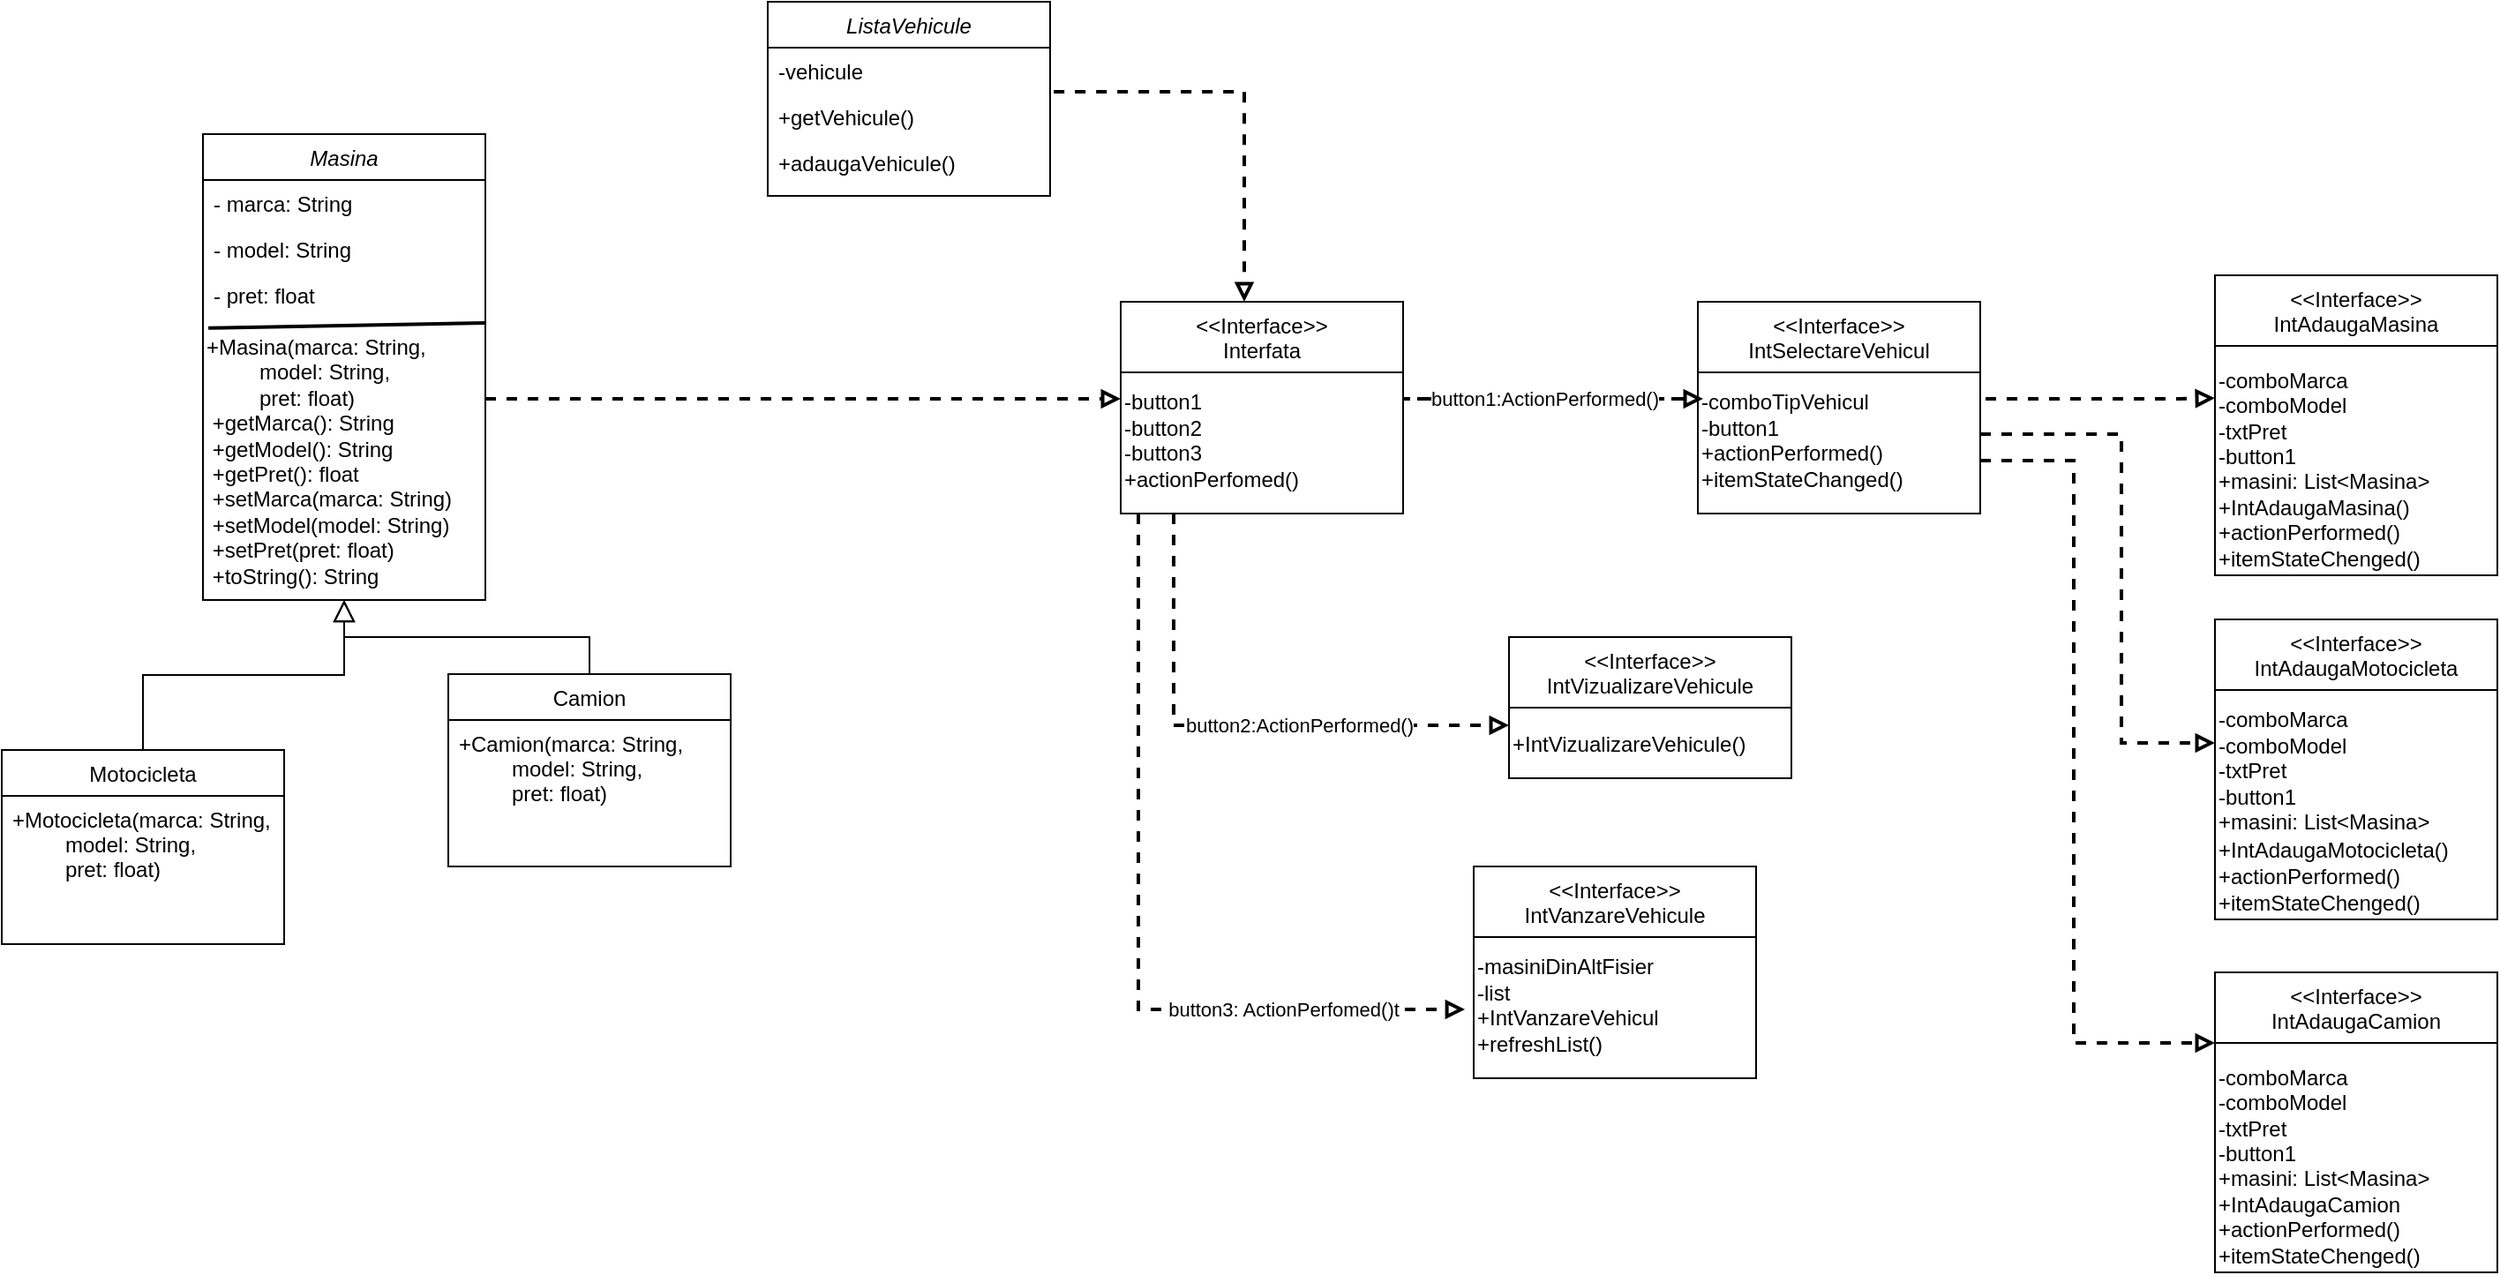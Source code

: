 <mxfile version="22.0.8" type="device">
  <diagram id="C5RBs43oDa-KdzZeNtuy" name="Page-1">
    <mxGraphModel dx="2046" dy="1158" grid="0" gridSize="10" guides="1" tooltips="1" connect="1" arrows="1" fold="1" page="0" pageScale="1" pageWidth="827" pageHeight="1169" background="#FFFFFF" math="0" shadow="0">
      <root>
        <mxCell id="WIyWlLk6GJQsqaUBKTNV-0" />
        <mxCell id="WIyWlLk6GJQsqaUBKTNV-1" parent="WIyWlLk6GJQsqaUBKTNV-0" />
        <mxCell id="zkfFHV4jXpPFQw0GAbJ--0" value="Masina" style="swimlane;fontStyle=2;align=center;verticalAlign=top;childLayout=stackLayout;horizontal=1;startSize=26;horizontalStack=0;resizeParent=1;resizeLast=0;collapsible=1;marginBottom=0;rounded=0;shadow=0;strokeWidth=1;" parent="WIyWlLk6GJQsqaUBKTNV-1" vertex="1">
          <mxGeometry x="-20" y="25" width="160" height="264" as="geometry">
            <mxRectangle x="230" y="140" width="160" height="26" as="alternateBounds" />
          </mxGeometry>
        </mxCell>
        <mxCell id="zkfFHV4jXpPFQw0GAbJ--1" value="- marca: String" style="text;align=left;verticalAlign=top;spacingLeft=4;spacingRight=4;overflow=hidden;rotatable=0;points=[[0,0.5],[1,0.5]];portConstraint=eastwest;rounded=0;" parent="zkfFHV4jXpPFQw0GAbJ--0" vertex="1">
          <mxGeometry y="26" width="160" height="26" as="geometry" />
        </mxCell>
        <mxCell id="zkfFHV4jXpPFQw0GAbJ--2" value="- model: String" style="text;align=left;verticalAlign=top;spacingLeft=4;spacingRight=4;overflow=hidden;rotatable=0;points=[[0,0.5],[1,0.5]];portConstraint=eastwest;rounded=0;shadow=0;html=0;" parent="zkfFHV4jXpPFQw0GAbJ--0" vertex="1">
          <mxGeometry y="52" width="160" height="26" as="geometry" />
        </mxCell>
        <mxCell id="zkfFHV4jXpPFQw0GAbJ--3" value="- pret: float&#xa;&#xa;" style="text;align=left;verticalAlign=top;spacingLeft=4;spacingRight=4;overflow=hidden;rotatable=0;points=[[0,0.5],[1,0.5]];portConstraint=eastwest;rounded=0;shadow=0;html=0;" parent="zkfFHV4jXpPFQw0GAbJ--0" vertex="1">
          <mxGeometry y="78" width="160" height="26" as="geometry" />
        </mxCell>
        <mxCell id="p0Eodr-WsF7OPnFoHeK8-50" value="" style="endArrow=none;shadow=0;strokeWidth=2;rounded=0;endFill=0;edgeStyle=elbowEdgeStyle;elbow=horizontal;exitX=0.019;exitY=0.038;exitDx=0;exitDy=0;exitPerimeter=0;entryX=1;entryY=0.019;entryDx=0;entryDy=0;entryPerimeter=0;" edge="1" parent="zkfFHV4jXpPFQw0GAbJ--0" source="p0Eodr-WsF7OPnFoHeK8-49" target="p0Eodr-WsF7OPnFoHeK8-49">
          <mxGeometry x="0.5" y="41" relative="1" as="geometry">
            <mxPoint x="-6" y="112" as="sourcePoint" />
            <mxPoint x="198.5" y="116" as="targetPoint" />
            <mxPoint x="-40" y="32" as="offset" />
            <Array as="points" />
          </mxGeometry>
        </mxCell>
        <mxCell id="p0Eodr-WsF7OPnFoHeK8-49" value="&lt;div&gt;+Masina(marca: String,&amp;nbsp;&lt;/div&gt;&lt;div&gt;&amp;nbsp; &amp;nbsp; &amp;nbsp; &amp;nbsp; &amp;nbsp;model: String,&amp;nbsp;&lt;/div&gt;&lt;div&gt;&amp;nbsp; &amp;nbsp; &amp;nbsp; &amp;nbsp; &amp;nbsp;pret: float)&amp;nbsp; &amp;nbsp;&lt;/div&gt;&lt;div&gt;&amp;nbsp;+getMarca(): String&amp;nbsp; &amp;nbsp;&amp;nbsp;&lt;/div&gt;&lt;div&gt;&amp;nbsp;+getModel(): String&amp;nbsp; &amp;nbsp;&amp;nbsp;&lt;/div&gt;&lt;div&gt;&amp;nbsp;+getPret(): float&amp;nbsp; &amp;nbsp; &amp;nbsp;&amp;nbsp;&lt;/div&gt;&lt;div&gt;&amp;nbsp;+setMarca(marca: String)&lt;/div&gt;&lt;div&gt;&amp;nbsp;+setModel(model: String)&lt;/div&gt;&lt;div&gt;&amp;nbsp;+setPret(pret: float)&amp;nbsp;&amp;nbsp;&lt;/div&gt;&lt;div&gt;&amp;nbsp;+toString(): String&lt;/div&gt;" style="text;html=1;align=left;verticalAlign=bottom;resizable=0;points=[];autosize=1;strokeColor=none;fillColor=none;dashed=1;dashPattern=1 1;" vertex="1" parent="zkfFHV4jXpPFQw0GAbJ--0">
          <mxGeometry y="104" width="160" height="156" as="geometry" />
        </mxCell>
        <mxCell id="zkfFHV4jXpPFQw0GAbJ--6" value="Camion" style="swimlane;fontStyle=0;align=center;verticalAlign=top;childLayout=stackLayout;horizontal=1;startSize=26;horizontalStack=0;resizeParent=1;resizeLast=0;collapsible=1;marginBottom=0;rounded=0;shadow=0;strokeWidth=1;" parent="WIyWlLk6GJQsqaUBKTNV-1" vertex="1">
          <mxGeometry x="119" y="331" width="160" height="109" as="geometry">
            <mxRectangle x="130" y="380" width="160" height="26" as="alternateBounds" />
          </mxGeometry>
        </mxCell>
        <mxCell id="zkfFHV4jXpPFQw0GAbJ--7" value="+Camion(marca: String, &#xa;         model: String, &#xa;         pret: float) " style="text;align=left;verticalAlign=top;spacingLeft=4;spacingRight=4;overflow=hidden;rotatable=0;points=[[0,0.5],[1,0.5]];portConstraint=eastwest;rounded=0;" parent="zkfFHV4jXpPFQw0GAbJ--6" vertex="1">
          <mxGeometry y="26" width="160" height="83" as="geometry" />
        </mxCell>
        <mxCell id="zkfFHV4jXpPFQw0GAbJ--12" value="" style="endArrow=block;endSize=10;endFill=0;shadow=0;strokeWidth=1;rounded=0;edgeStyle=elbowEdgeStyle;elbow=vertical;" parent="WIyWlLk6GJQsqaUBKTNV-1" source="zkfFHV4jXpPFQw0GAbJ--6" target="zkfFHV4jXpPFQw0GAbJ--0" edge="1">
          <mxGeometry width="160" relative="1" as="geometry">
            <mxPoint x="200" y="203" as="sourcePoint" />
            <mxPoint x="200" y="203" as="targetPoint" />
          </mxGeometry>
        </mxCell>
        <mxCell id="zkfFHV4jXpPFQw0GAbJ--13" value="Motocicleta" style="swimlane;fontStyle=0;align=center;verticalAlign=top;childLayout=stackLayout;horizontal=1;startSize=26;horizontalStack=0;resizeParent=1;resizeLast=0;collapsible=1;marginBottom=0;rounded=0;shadow=0;strokeWidth=1;" parent="WIyWlLk6GJQsqaUBKTNV-1" vertex="1">
          <mxGeometry x="-134" y="374" width="160" height="110" as="geometry">
            <mxRectangle x="340" y="380" width="170" height="26" as="alternateBounds" />
          </mxGeometry>
        </mxCell>
        <mxCell id="zkfFHV4jXpPFQw0GAbJ--14" value="+Motocicleta(marca: String, &#xa;         model: String, &#xa;         pret: float) " style="text;align=left;verticalAlign=top;spacingLeft=4;spacingRight=4;overflow=hidden;rotatable=0;points=[[0,0.5],[1,0.5]];portConstraint=eastwest;rounded=0;" parent="zkfFHV4jXpPFQw0GAbJ--13" vertex="1">
          <mxGeometry y="26" width="160" height="84" as="geometry" />
        </mxCell>
        <mxCell id="zkfFHV4jXpPFQw0GAbJ--16" value="" style="endArrow=block;endSize=10;endFill=0;shadow=0;strokeWidth=1;rounded=0;edgeStyle=elbowEdgeStyle;elbow=vertical;" parent="WIyWlLk6GJQsqaUBKTNV-1" source="zkfFHV4jXpPFQw0GAbJ--13" target="zkfFHV4jXpPFQw0GAbJ--0" edge="1">
          <mxGeometry width="160" relative="1" as="geometry">
            <mxPoint x="210" y="373" as="sourcePoint" />
            <mxPoint x="310" y="271" as="targetPoint" />
          </mxGeometry>
        </mxCell>
        <mxCell id="zkfFHV4jXpPFQw0GAbJ--17" value="&lt;&lt;Interface&gt;&gt;&#xa;Interfata" style="swimlane;fontStyle=0;align=center;verticalAlign=top;childLayout=stackLayout;horizontal=1;startSize=40;horizontalStack=0;resizeParent=1;resizeLast=0;collapsible=1;marginBottom=0;rounded=0;shadow=0;strokeWidth=1;" parent="WIyWlLk6GJQsqaUBKTNV-1" vertex="1">
          <mxGeometry x="500" y="120" width="160" height="120" as="geometry">
            <mxRectangle x="550" y="140" width="160" height="26" as="alternateBounds" />
          </mxGeometry>
        </mxCell>
        <mxCell id="p0Eodr-WsF7OPnFoHeK8-2" value="-button1&lt;br&gt; -button2 &lt;br&gt;-button3&lt;br&gt;+actionPerfomed()" style="text;html=1;align=left;verticalAlign=bottom;resizable=0;points=[];autosize=1;strokeColor=none;fillColor=none;rounded=0;" vertex="1" parent="zkfFHV4jXpPFQw0GAbJ--17">
          <mxGeometry y="40" width="160" height="70" as="geometry" />
        </mxCell>
        <mxCell id="zkfFHV4jXpPFQw0GAbJ--26" value="" style="endArrow=block;shadow=0;strokeWidth=2;rounded=0;endFill=0;edgeStyle=elbowEdgeStyle;elbow=horizontal;dashed=1;" parent="WIyWlLk6GJQsqaUBKTNV-1" source="zkfFHV4jXpPFQw0GAbJ--0" target="zkfFHV4jXpPFQw0GAbJ--17" edge="1">
          <mxGeometry x="0.5" y="41" relative="1" as="geometry">
            <mxPoint x="380" y="192" as="sourcePoint" />
            <mxPoint x="540" y="192" as="targetPoint" />
            <mxPoint x="-40" y="32" as="offset" />
            <Array as="points">
              <mxPoint x="480" y="175" />
              <mxPoint x="470" y="175" />
            </Array>
          </mxGeometry>
        </mxCell>
        <mxCell id="p0Eodr-WsF7OPnFoHeK8-3" value="" style="endArrow=block;shadow=0;strokeWidth=2;rounded=0;endFill=0;edgeStyle=elbowEdgeStyle;elbow=horizontal;dashed=1;" edge="1" parent="WIyWlLk6GJQsqaUBKTNV-1">
          <mxGeometry x="0.5" y="41" relative="1" as="geometry">
            <mxPoint x="820" y="175" as="sourcePoint" />
            <mxPoint x="830" y="175" as="targetPoint" />
            <mxPoint x="-40" y="32" as="offset" />
            <Array as="points">
              <mxPoint x="660" y="180" />
              <mxPoint x="870" y="174.58" />
            </Array>
          </mxGeometry>
        </mxCell>
        <mxCell id="p0Eodr-WsF7OPnFoHeK8-32" value="button1:ActionPerformed()" style="edgeLabel;html=1;align=center;verticalAlign=middle;resizable=0;points=[];rounded=0;" vertex="1" connectable="0" parent="p0Eodr-WsF7OPnFoHeK8-3">
          <mxGeometry x="0.278" relative="1" as="geometry">
            <mxPoint x="29" as="offset" />
          </mxGeometry>
        </mxCell>
        <mxCell id="p0Eodr-WsF7OPnFoHeK8-4" value="&lt;&lt;Interface&gt;&gt;&#xa;IntSelectareVehicul" style="swimlane;fontStyle=0;align=center;verticalAlign=top;childLayout=stackLayout;horizontal=1;startSize=40;horizontalStack=0;resizeParent=1;resizeLast=0;collapsible=1;marginBottom=0;rounded=0;shadow=0;strokeWidth=1;" vertex="1" parent="WIyWlLk6GJQsqaUBKTNV-1">
          <mxGeometry x="827" y="120" width="160" height="120" as="geometry">
            <mxRectangle x="550" y="140" width="160" height="26" as="alternateBounds" />
          </mxGeometry>
        </mxCell>
        <mxCell id="p0Eodr-WsF7OPnFoHeK8-33" value="-comboTipVehicul  &lt;br&gt;-button1  &lt;br&gt;+actionPerformed()&lt;br&gt;+itemStateChanged()" style="text;html=1;align=left;verticalAlign=bottom;resizable=0;points=[];autosize=1;strokeColor=none;fillColor=none;rounded=0;" vertex="1" parent="p0Eodr-WsF7OPnFoHeK8-4">
          <mxGeometry y="40" width="160" height="70" as="geometry" />
        </mxCell>
        <mxCell id="p0Eodr-WsF7OPnFoHeK8-11" value="" style="endArrow=block;shadow=0;strokeWidth=2;rounded=0;endFill=0;edgeStyle=elbowEdgeStyle;elbow=horizontal;dashed=1;" edge="1" parent="WIyWlLk6GJQsqaUBKTNV-1">
          <mxGeometry x="0.5" y="41" relative="1" as="geometry">
            <mxPoint x="530" y="240" as="sourcePoint" />
            <mxPoint x="720" y="360" as="targetPoint" />
            <mxPoint x="-40" y="32" as="offset" />
            <Array as="points">
              <mxPoint x="530" y="360" />
              <mxPoint x="740" y="310" />
            </Array>
          </mxGeometry>
        </mxCell>
        <mxCell id="p0Eodr-WsF7OPnFoHeK8-29" value="button2:ActionPerformed()" style="edgeLabel;html=1;align=center;verticalAlign=middle;resizable=0;points=[];rounded=0;" vertex="1" connectable="0" parent="p0Eodr-WsF7OPnFoHeK8-11">
          <mxGeometry x="0.103" y="4" relative="1" as="geometry">
            <mxPoint x="20" y="4" as="offset" />
          </mxGeometry>
        </mxCell>
        <mxCell id="p0Eodr-WsF7OPnFoHeK8-14" value="&lt;&lt;Interface&gt;&gt;&#xa;IntVizualizareVehicule&#xa;" style="swimlane;fontStyle=0;align=center;verticalAlign=top;childLayout=stackLayout;horizontal=1;startSize=40;horizontalStack=0;resizeParent=1;resizeLast=0;collapsible=1;marginBottom=0;rounded=0;shadow=0;strokeWidth=1;" vertex="1" parent="WIyWlLk6GJQsqaUBKTNV-1">
          <mxGeometry x="720" y="310" width="160" height="80" as="geometry">
            <mxRectangle x="550" y="140" width="160" height="26" as="alternateBounds" />
          </mxGeometry>
        </mxCell>
        <mxCell id="p0Eodr-WsF7OPnFoHeK8-40" value="+IntVizualizareVehicule()" style="text;html=1;align=left;verticalAlign=bottom;resizable=0;points=[];autosize=1;strokeColor=none;fillColor=none;rounded=0;" vertex="1" parent="p0Eodr-WsF7OPnFoHeK8-14">
          <mxGeometry y="40" width="160" height="30" as="geometry" />
        </mxCell>
        <mxCell id="p0Eodr-WsF7OPnFoHeK8-18" value="" style="endArrow=block;shadow=0;strokeWidth=2;rounded=0;endFill=0;edgeStyle=elbowEdgeStyle;elbow=horizontal;dashed=1;entryX=-0.031;entryY=0.586;entryDx=0;entryDy=0;entryPerimeter=0;" edge="1" parent="WIyWlLk6GJQsqaUBKTNV-1" target="p0Eodr-WsF7OPnFoHeK8-41">
          <mxGeometry x="0.5" y="41" relative="1" as="geometry">
            <mxPoint x="510" y="240" as="sourcePoint" />
            <mxPoint x="700" y="580" as="targetPoint" />
            <mxPoint x="-40" y="32" as="offset" />
            <Array as="points">
              <mxPoint x="510" y="580" />
              <mxPoint x="720" y="530" />
            </Array>
          </mxGeometry>
        </mxCell>
        <mxCell id="p0Eodr-WsF7OPnFoHeK8-30" value="button3: ActionPerfomed()t" style="edgeLabel;html=1;align=center;verticalAlign=middle;resizable=0;points=[];rounded=0;" vertex="1" connectable="0" parent="p0Eodr-WsF7OPnFoHeK8-18">
          <mxGeometry x="0.673" y="1" relative="1" as="geometry">
            <mxPoint x="-27" y="1" as="offset" />
          </mxGeometry>
        </mxCell>
        <mxCell id="p0Eodr-WsF7OPnFoHeK8-19" value="&lt;&lt;Interface&gt;&gt;&#xa;IntVanzareVehicule&#xa;" style="swimlane;fontStyle=0;align=center;verticalAlign=top;childLayout=stackLayout;horizontal=1;startSize=40;horizontalStack=0;resizeParent=1;resizeLast=0;collapsible=1;marginBottom=0;rounded=0;shadow=0;strokeWidth=1;" vertex="1" parent="WIyWlLk6GJQsqaUBKTNV-1">
          <mxGeometry x="700" y="440" width="160" height="120" as="geometry">
            <mxRectangle x="550" y="140" width="160" height="26" as="alternateBounds" />
          </mxGeometry>
        </mxCell>
        <mxCell id="p0Eodr-WsF7OPnFoHeK8-41" value="-masiniDinAltFisier&lt;br&gt;-list&lt;br&gt;+IntVanzareVehicul&lt;br&gt;+refreshList()" style="text;html=1;align=left;verticalAlign=bottom;resizable=0;points=[];autosize=1;strokeColor=none;fillColor=none;rounded=0;" vertex="1" parent="p0Eodr-WsF7OPnFoHeK8-19">
          <mxGeometry y="40" width="160" height="70" as="geometry" />
        </mxCell>
        <mxCell id="p0Eodr-WsF7OPnFoHeK8-20" value="" style="endArrow=block;shadow=0;strokeWidth=2;rounded=0;endFill=0;edgeStyle=elbowEdgeStyle;elbow=horizontal;dashed=1;" edge="1" parent="WIyWlLk6GJQsqaUBKTNV-1">
          <mxGeometry x="0.5" y="41" relative="1" as="geometry">
            <mxPoint x="990" y="175" as="sourcePoint" />
            <mxPoint x="1120" y="174.58" as="targetPoint" />
            <mxPoint x="-40" y="32" as="offset" />
            <Array as="points">
              <mxPoint x="1100" y="174.58" />
              <mxPoint x="1090" y="174.58" />
            </Array>
          </mxGeometry>
        </mxCell>
        <mxCell id="p0Eodr-WsF7OPnFoHeK8-21" value="&lt;&lt;Interface&gt;&gt;&#xa;IntAdaugaMasina" style="swimlane;fontStyle=0;align=center;verticalAlign=top;childLayout=stackLayout;horizontal=1;startSize=40;horizontalStack=0;resizeParent=1;resizeLast=0;collapsible=1;marginBottom=0;rounded=0;shadow=0;strokeWidth=1;" vertex="1" parent="WIyWlLk6GJQsqaUBKTNV-1">
          <mxGeometry x="1120" y="105" width="160" height="170" as="geometry">
            <mxRectangle x="550" y="140" width="160" height="26" as="alternateBounds" />
          </mxGeometry>
        </mxCell>
        <mxCell id="p0Eodr-WsF7OPnFoHeK8-36" value="-comboMarca&lt;br&gt;-comboModel&lt;br&gt; -txtPret  &lt;br&gt;-button1 &lt;br&gt;+masini: List&amp;lt;Masina&amp;gt;&lt;br&gt;+IntAdaugaMasina()&lt;br&gt;+actionPerformed()&lt;br&gt;+itemStateChenged()" style="text;html=1;align=left;verticalAlign=bottom;resizable=0;points=[];autosize=1;strokeColor=none;fillColor=none;rounded=0;" vertex="1" parent="p0Eodr-WsF7OPnFoHeK8-21">
          <mxGeometry y="40" width="160" height="130" as="geometry" />
        </mxCell>
        <mxCell id="p0Eodr-WsF7OPnFoHeK8-22" value="&lt;&lt;Interface&gt;&gt;&#xa;IntAdaugaMotocicleta" style="swimlane;fontStyle=0;align=center;verticalAlign=top;childLayout=stackLayout;horizontal=1;startSize=40;horizontalStack=0;resizeParent=1;resizeLast=0;collapsible=1;marginBottom=0;rounded=0;shadow=0;strokeWidth=1;" vertex="1" parent="WIyWlLk6GJQsqaUBKTNV-1">
          <mxGeometry x="1120" y="300" width="160" height="170" as="geometry">
            <mxRectangle x="550" y="140" width="160" height="26" as="alternateBounds" />
          </mxGeometry>
        </mxCell>
        <mxCell id="p0Eodr-WsF7OPnFoHeK8-38" value="-comboMarca&lt;br style=&quot;border-color: var(--border-color);&quot;&gt;&lt;span style=&quot;&quot;&gt;-comboModel&lt;/span&gt;&lt;br style=&quot;border-color: var(--border-color);&quot;&gt;&lt;span style=&quot;&quot;&gt;-txtPret&lt;/span&gt;&lt;br style=&quot;border-color: var(--border-color);&quot;&gt;&lt;span style=&quot;&quot;&gt;-button1&lt;/span&gt;&lt;br style=&quot;border-color: var(--border-color);&quot;&gt;&lt;span style=&quot;&quot;&gt;+masini: List&amp;lt;Masina&amp;gt;&lt;br&gt;&lt;/span&gt;+IntAdaugaMotocicleta()&lt;font face=&quot;Söhne Mono, Monaco, Andale Mono, Ubuntu Mono, monospace&quot; color=&quot;#ffffff&quot;&gt;&lt;span style=&quot;font-size: 14px; background-color: rgb(0, 0, 0);&quot;&gt;&lt;br&gt;&lt;/span&gt;&lt;/font&gt;&lt;span style=&quot;&quot;&gt;+actionPerformed()&lt;/span&gt;&lt;br style=&quot;border-color: var(--border-color);&quot;&gt;&lt;span style=&quot;&quot;&gt;+itemStateChenged()&lt;/span&gt;" style="text;html=1;align=left;verticalAlign=bottom;resizable=0;points=[];autosize=1;strokeColor=none;fillColor=none;rounded=0;" vertex="1" parent="p0Eodr-WsF7OPnFoHeK8-22">
          <mxGeometry y="40" width="160" height="130" as="geometry" />
        </mxCell>
        <mxCell id="p0Eodr-WsF7OPnFoHeK8-23" value="&lt;&lt;Interface&gt;&gt;&#xa;IntAdaugaCamion" style="swimlane;fontStyle=0;align=center;verticalAlign=top;childLayout=stackLayout;horizontal=1;startSize=40;horizontalStack=0;resizeParent=1;resizeLast=0;collapsible=1;marginBottom=0;rounded=0;shadow=0;strokeWidth=1;" vertex="1" parent="WIyWlLk6GJQsqaUBKTNV-1">
          <mxGeometry x="1120" y="500" width="160" height="170" as="geometry">
            <mxRectangle x="550" y="140" width="160" height="26" as="alternateBounds" />
          </mxGeometry>
        </mxCell>
        <mxCell id="p0Eodr-WsF7OPnFoHeK8-39" value="-comboMarca&lt;br style=&quot;border-color: var(--border-color);&quot;&gt;-comboModel&lt;br style=&quot;border-color: var(--border-color);&quot;&gt;&lt;span style=&quot;border-color: var(--border-color);&quot;&gt;-txtPret&lt;/span&gt;&lt;br style=&quot;border-color: var(--border-color);&quot;&gt;&lt;span style=&quot;border-color: var(--border-color);&quot;&gt;-button1&lt;/span&gt;&lt;br style=&quot;border-color: var(--border-color);&quot;&gt;&lt;span style=&quot;border-color: var(--border-color);&quot;&gt;+masini: List&amp;lt;Masina&amp;gt;&lt;br&gt;&lt;/span&gt;+IntAdaugaCamion&lt;br style=&quot;border-color: var(--border-color);&quot;&gt;&lt;span style=&quot;border-color: var(--border-color);&quot;&gt;+actionPerformed()&lt;/span&gt;&lt;br style=&quot;border-color: var(--border-color);&quot;&gt;&lt;span style=&quot;border-color: var(--border-color);&quot;&gt;+itemStateChenged()&lt;/span&gt;" style="text;html=1;align=left;verticalAlign=bottom;resizable=0;points=[];autosize=1;strokeColor=none;fillColor=none;rounded=0;" vertex="1" parent="p0Eodr-WsF7OPnFoHeK8-23">
          <mxGeometry y="40" width="160" height="130" as="geometry" />
        </mxCell>
        <mxCell id="p0Eodr-WsF7OPnFoHeK8-26" value="" style="endArrow=block;shadow=0;strokeWidth=2;rounded=0;endFill=0;edgeStyle=elbowEdgeStyle;elbow=horizontal;dashed=1;" edge="1" parent="WIyWlLk6GJQsqaUBKTNV-1">
          <mxGeometry x="0.5" y="41" relative="1" as="geometry">
            <mxPoint x="987" y="195" as="sourcePoint" />
            <mxPoint x="1120" y="370" as="targetPoint" />
            <mxPoint x="-40" y="32" as="offset" />
            <Array as="points">
              <mxPoint x="1067" y="280" />
              <mxPoint x="1147" y="320" />
            </Array>
          </mxGeometry>
        </mxCell>
        <mxCell id="p0Eodr-WsF7OPnFoHeK8-27" value="" style="endArrow=block;shadow=0;strokeWidth=2;rounded=0;endFill=0;edgeStyle=elbowEdgeStyle;elbow=horizontal;dashed=1;exitX=1;exitY=0.75;exitDx=0;exitDy=0;" edge="1" parent="WIyWlLk6GJQsqaUBKTNV-1" source="p0Eodr-WsF7OPnFoHeK8-4">
          <mxGeometry x="0.5" y="41" relative="1" as="geometry">
            <mxPoint x="1030" y="370" as="sourcePoint" />
            <mxPoint x="1120" y="540" as="targetPoint" />
            <mxPoint x="-40" y="32" as="offset" />
            <Array as="points">
              <mxPoint x="1040" y="380" />
              <mxPoint x="1190" y="495" />
            </Array>
          </mxGeometry>
        </mxCell>
        <mxCell id="p0Eodr-WsF7OPnFoHeK8-31" value="" style="endArrow=block;shadow=0;strokeWidth=2;rounded=0;endFill=0;edgeStyle=elbowEdgeStyle;elbow=horizontal;dashed=1;" edge="1" parent="WIyWlLk6GJQsqaUBKTNV-1">
          <mxGeometry x="0.5" y="41" relative="1" as="geometry">
            <mxPoint x="660" y="174.58" as="sourcePoint" />
            <mxPoint x="660" y="174.58" as="targetPoint" />
            <mxPoint x="-40" y="32" as="offset" />
            <Array as="points" />
          </mxGeometry>
        </mxCell>
        <mxCell id="p0Eodr-WsF7OPnFoHeK8-42" value="ListaVehicule" style="swimlane;fontStyle=2;align=center;verticalAlign=top;childLayout=stackLayout;horizontal=1;startSize=26;horizontalStack=0;resizeParent=1;resizeLast=0;collapsible=1;marginBottom=0;rounded=0;shadow=0;strokeWidth=1;" vertex="1" parent="WIyWlLk6GJQsqaUBKTNV-1">
          <mxGeometry x="300" y="-50" width="160" height="110" as="geometry">
            <mxRectangle x="230" y="140" width="160" height="26" as="alternateBounds" />
          </mxGeometry>
        </mxCell>
        <mxCell id="p0Eodr-WsF7OPnFoHeK8-43" value="-vehicule" style="text;align=left;verticalAlign=top;spacingLeft=4;spacingRight=4;overflow=hidden;rotatable=0;points=[[0,0.5],[1,0.5]];portConstraint=eastwest;rounded=0;" vertex="1" parent="p0Eodr-WsF7OPnFoHeK8-42">
          <mxGeometry y="26" width="160" height="26" as="geometry" />
        </mxCell>
        <mxCell id="p0Eodr-WsF7OPnFoHeK8-44" value="+getVehicule()" style="text;align=left;verticalAlign=top;spacingLeft=4;spacingRight=4;overflow=hidden;rotatable=0;points=[[0,0.5],[1,0.5]];portConstraint=eastwest;rounded=0;shadow=0;html=0;" vertex="1" parent="p0Eodr-WsF7OPnFoHeK8-42">
          <mxGeometry y="52" width="160" height="26" as="geometry" />
        </mxCell>
        <mxCell id="p0Eodr-WsF7OPnFoHeK8-45" value="+adaugaVehicule()" style="text;align=left;verticalAlign=top;spacingLeft=4;spacingRight=4;overflow=hidden;rotatable=0;points=[[0,0.5],[1,0.5]];portConstraint=eastwest;rounded=0;shadow=0;html=0;" vertex="1" parent="p0Eodr-WsF7OPnFoHeK8-42">
          <mxGeometry y="78" width="160" height="26" as="geometry" />
        </mxCell>
        <mxCell id="p0Eodr-WsF7OPnFoHeK8-46" value="" style="endArrow=block;shadow=0;strokeWidth=2;rounded=0;endFill=0;edgeStyle=elbowEdgeStyle;elbow=horizontal;dashed=1;exitX=1.013;exitY=-0.038;exitDx=0;exitDy=0;exitPerimeter=0;" edge="1" parent="WIyWlLk6GJQsqaUBKTNV-1" source="p0Eodr-WsF7OPnFoHeK8-44">
          <mxGeometry x="0.5" y="41" relative="1" as="geometry">
            <mxPoint x="460" y="50.42" as="sourcePoint" />
            <mxPoint x="570" y="120" as="targetPoint" />
            <mxPoint x="-40" y="32" as="offset" />
            <Array as="points">
              <mxPoint x="570" y="50.0" />
              <mxPoint x="560" y="50.0" />
            </Array>
          </mxGeometry>
        </mxCell>
      </root>
    </mxGraphModel>
  </diagram>
</mxfile>
